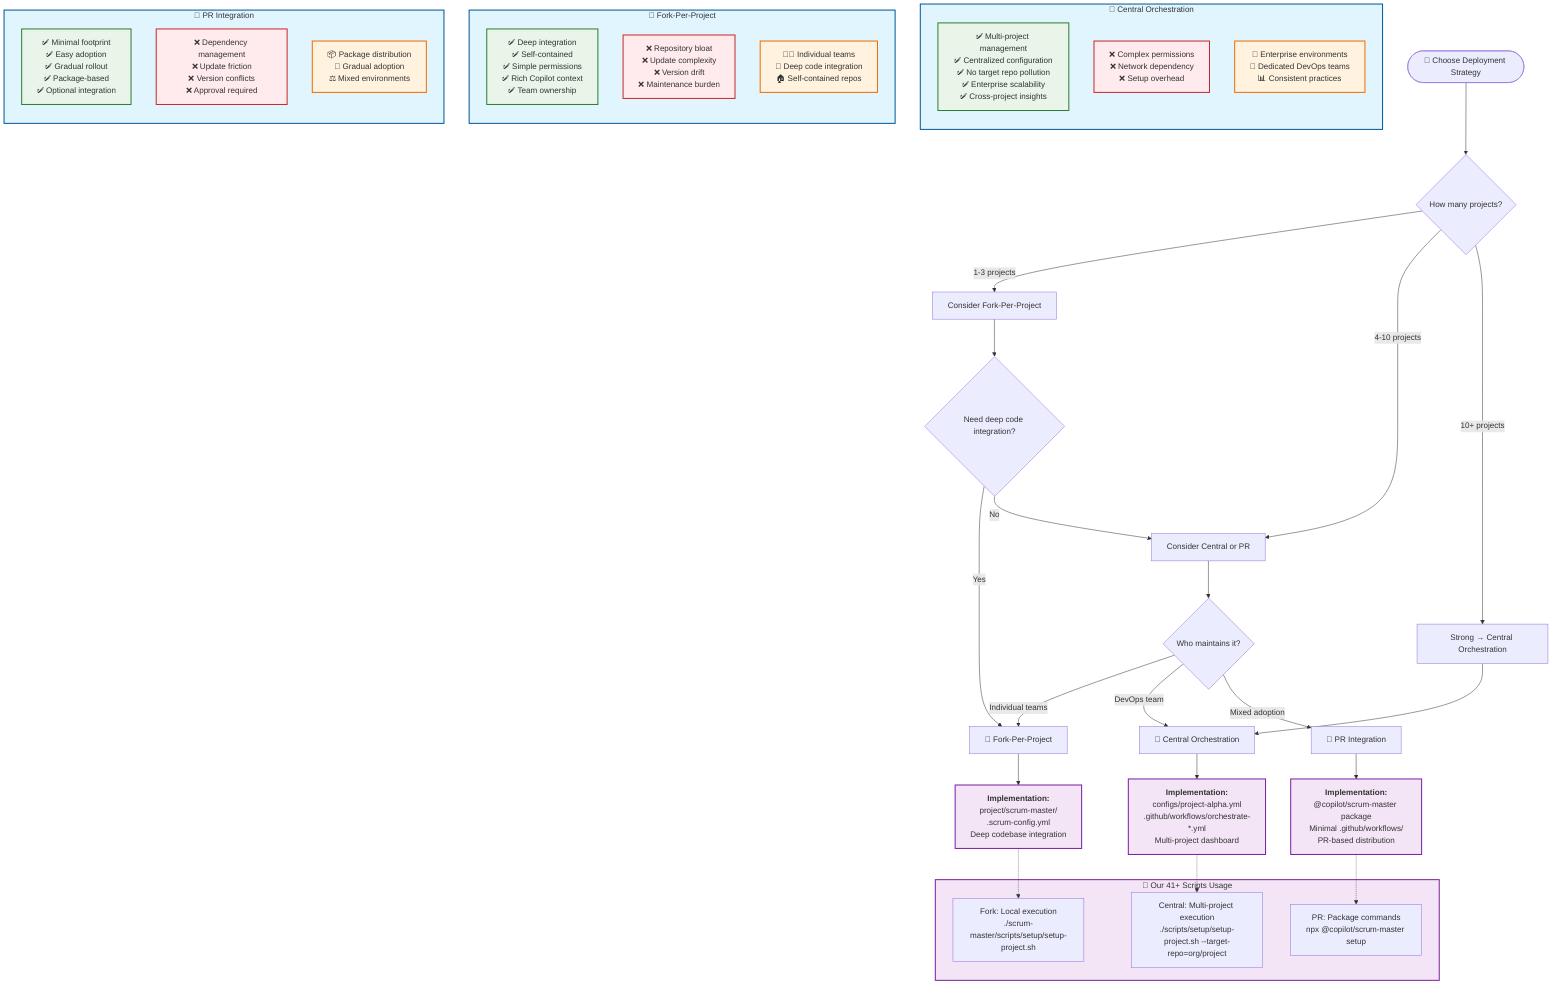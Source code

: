 flowchart TD
    %% Main Decision Point
    Start([🤔 Choose Deployment Strategy]) --> Question1{How many projects?}
    
    %% Project Count Decision
    Question1 -->|1-3 projects| ForkPath[Consider Fork-Per-Project]
    Question1 -->|4-10 projects| MixedPath[Consider Central or PR]
    Question1 -->|10+ projects| CentralPath[Strong → Central Orchestration]
    
    %% Fork-Per-Project Branch
    ForkPath --> Question2{Need deep code integration?}
    Question2 -->|Yes| ForkStrategy[🔄 Fork-Per-Project]
    Question2 -->|No| MixedPath
    
    %% Mixed Path Decision
    MixedPath --> Question3{Who maintains it?}
    Question3 -->|Individual teams| ForkStrategy
    Question3 -->|DevOps team| CentralStrategy[🎯 Central Orchestration]
    Question3 -->|Mixed adoption| PRStrategy[🔀 PR Integration]
    
    %% Central Path
    CentralPath --> CentralStrategy
    
    %% Strategy Details
    subgraph Central [🎯 Central Orchestration]
        direction TB
        CentPro["✅ Multi-project management<br/>✅ Centralized configuration<br/>✅ No target repo pollution<br/>✅ Enterprise scalability<br/>✅ Cross-project insights"]
        CentCon["❌ Complex permissions<br/>❌ Network dependency<br/>❌ Setup overhead"]
        CentUse["🏢 Enterprise environments<br/>👥 Dedicated DevOps teams<br/>📊 Consistent practices"]
    end
    
    subgraph Fork [🔄 Fork-Per-Project]
        direction TB
        ForkPro["✅ Deep integration<br/>✅ Self-contained<br/>✅ Simple permissions<br/>✅ Rich Copilot context<br/>✅ Team ownership"]
        ForkCon["❌ Repository bloat<br/>❌ Update complexity<br/>❌ Version drift<br/>❌ Maintenance burden"]
        ForkUse["👨‍💻 Individual teams<br/>🔗 Deep code integration<br/>🏠 Self-contained repos"]
    end
    
    subgraph PR [🔀 PR Integration]
        direction TB
        PRPro["✅ Minimal footprint<br/>✅ Easy adoption<br/>✅ Gradual rollout<br/>✅ Package-based<br/>✅ Optional integration"]
        PRCon["❌ Dependency management<br/>❌ Update friction<br/>❌ Version conflicts<br/>❌ Approval required"]
        PRUse["📦 Package distribution<br/>🌊 Gradual adoption<br/>⚖️ Mixed environments"]
    end
    
    %% Implementation Examples
    CentralStrategy --> CentralImpl["`**Implementation:**
    configs/project-alpha.yml
    .github/workflows/orchestrate-*.yml
    Multi-project dashboard`"]
    
    ForkStrategy --> ForkImpl["`**Implementation:**
    project/scrum-master/
    .scrum-config.yml
    Deep codebase integration`"]
    
    PRStrategy --> PRImpl["`**Implementation:**
    @copilot/scrum-master package
    Minimal .github/workflows/
    PR-based distribution`"]
    
    %% Current Script Usage
    subgraph Scripts [📜 Our 41+ Scripts Usage]
        direction LR
        ScriptCentral["Central: Multi-project execution<br/>./scripts/setup/setup-project.sh --target-repo=org/project"]
        ScriptFork["Fork: Local execution<br/>./scrum-master/scripts/setup/setup-project.sh"]
        ScriptPR["PR: Package commands<br/>npx @copilot/scrum-master setup"]
    end
    
    CentralImpl -.-> ScriptCentral
    ForkImpl -.-> ScriptFork
    PRImpl -.-> ScriptPR
    
    %% Styling
    classDef strategyBox fill:#e1f5fe,stroke:#01579b,stroke-width:2px
    classDef proBox fill:#e8f5e8,stroke:#2e7d32,stroke-width:2px
    classDef conBox fill:#ffebee,stroke:#c62828,stroke-width:2px
    classDef useBox fill:#fff3e0,stroke:#ef6c00,stroke-width:2px
    classDef implBox fill:#f3e5f5,stroke:#7b1fa2,stroke-width:2px
    
    class Central,Fork,PR strategyBox
    class CentPro,ForkPro,PRPro proBox
    class CentCon,ForkCon,PRCon conBox
    class CentUse,ForkUse,PRUse useBox
    class CentralImpl,ForkImpl,PRImpl,Scripts implBox